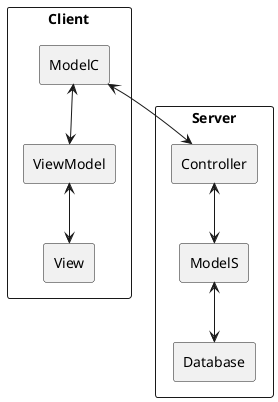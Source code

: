 @startuml lv2_component

skinparam componentStyle rectangle
component Client{
    component ModelC
    component View
    component ViewModel

    ModelC <--> ViewModel
    ViewModel <--> View
}

component Server{
    component Controller
    component ModelS
    component Database

    Controller <--> ModelS
    ModelS <--> Database 
}

ModelC <--> Controller

@enduml

